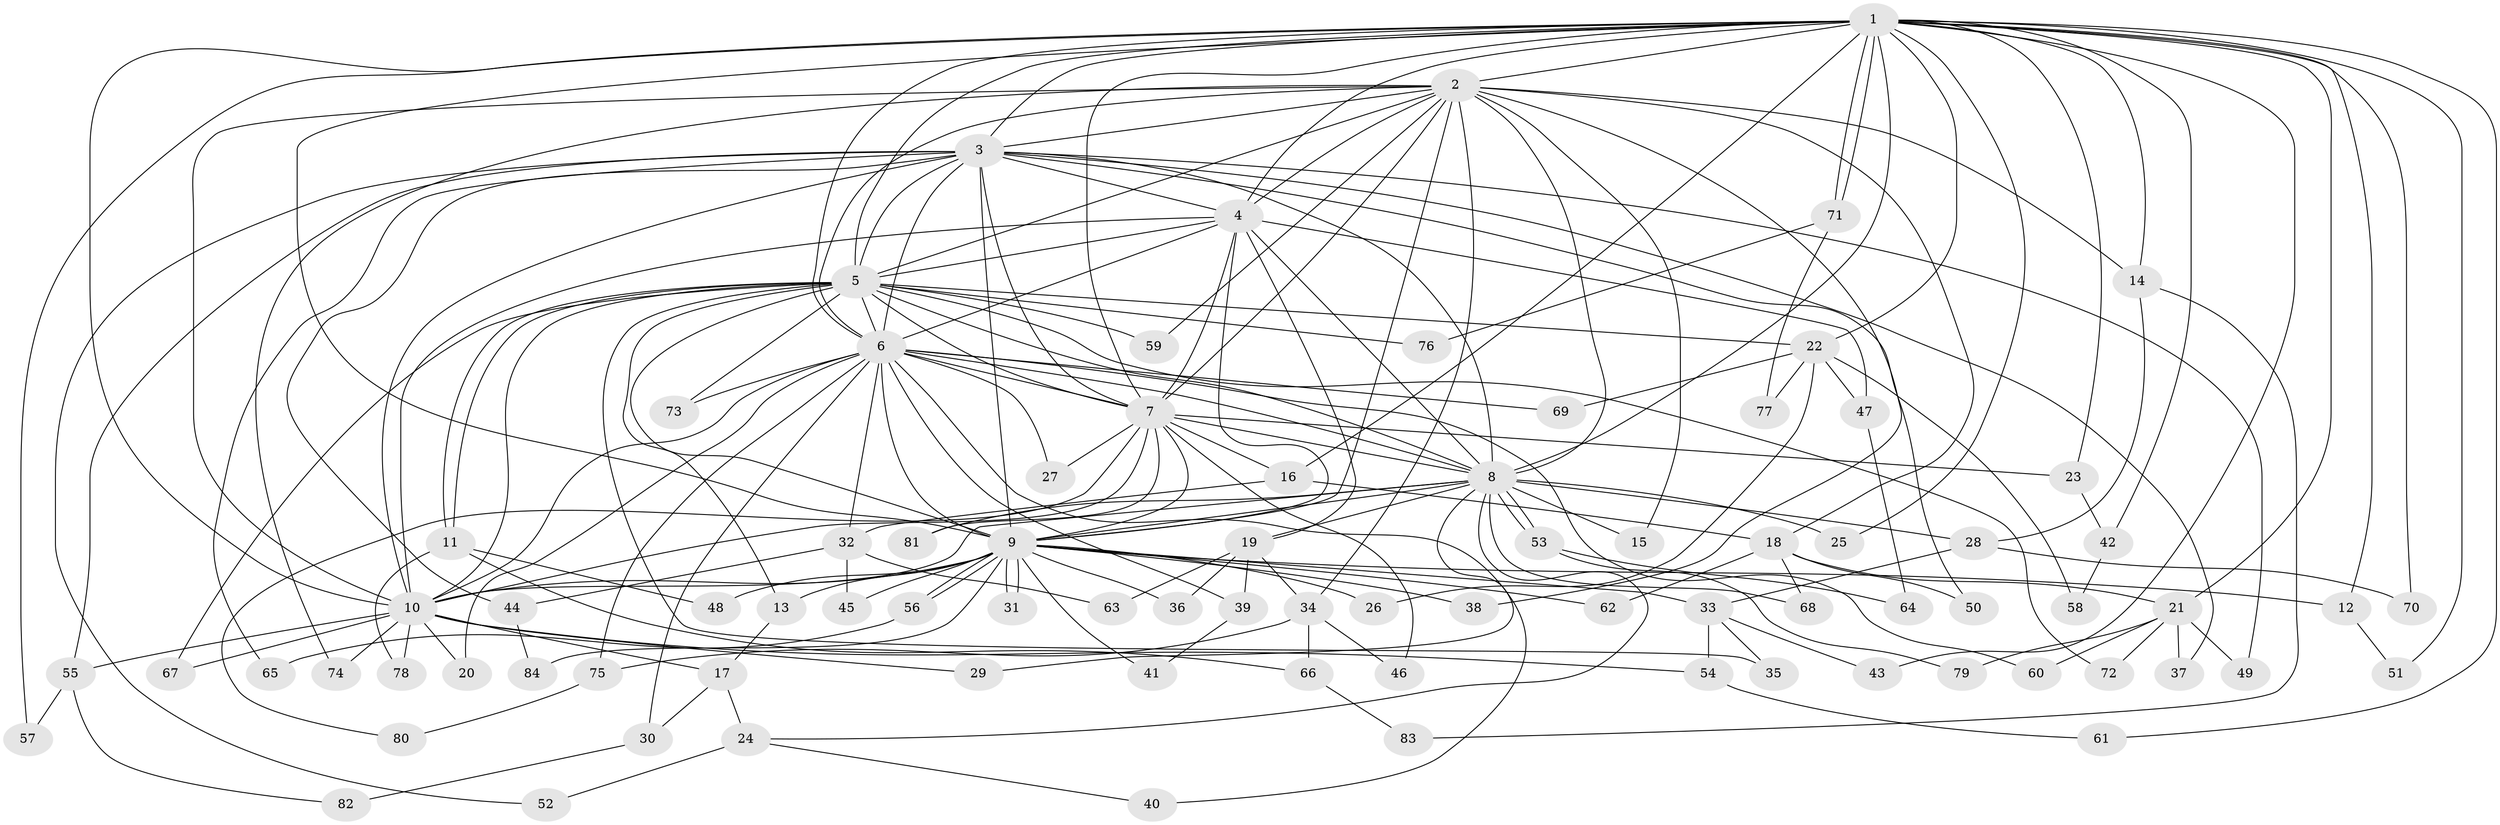 // coarse degree distribution, {23: 0.016129032258064516, 15: 0.016129032258064516, 16: 0.03225806451612903, 10: 0.016129032258064516, 17: 0.016129032258064516, 19: 0.016129032258064516, 14: 0.016129032258064516, 22: 0.03225806451612903, 5: 0.016129032258064516, 3: 0.11290322580645161, 4: 0.11290322580645161, 2: 0.4838709677419355, 7: 0.04838709677419355, 6: 0.04838709677419355, 1: 0.016129032258064516}
// Generated by graph-tools (version 1.1) at 2025/51/02/27/25 19:51:41]
// undirected, 84 vertices, 193 edges
graph export_dot {
graph [start="1"]
  node [color=gray90,style=filled];
  1;
  2;
  3;
  4;
  5;
  6;
  7;
  8;
  9;
  10;
  11;
  12;
  13;
  14;
  15;
  16;
  17;
  18;
  19;
  20;
  21;
  22;
  23;
  24;
  25;
  26;
  27;
  28;
  29;
  30;
  31;
  32;
  33;
  34;
  35;
  36;
  37;
  38;
  39;
  40;
  41;
  42;
  43;
  44;
  45;
  46;
  47;
  48;
  49;
  50;
  51;
  52;
  53;
  54;
  55;
  56;
  57;
  58;
  59;
  60;
  61;
  62;
  63;
  64;
  65;
  66;
  67;
  68;
  69;
  70;
  71;
  72;
  73;
  74;
  75;
  76;
  77;
  78;
  79;
  80;
  81;
  82;
  83;
  84;
  1 -- 2;
  1 -- 3;
  1 -- 4;
  1 -- 5;
  1 -- 6;
  1 -- 7;
  1 -- 8;
  1 -- 9;
  1 -- 10;
  1 -- 12;
  1 -- 14;
  1 -- 16;
  1 -- 21;
  1 -- 22;
  1 -- 23;
  1 -- 25;
  1 -- 42;
  1 -- 43;
  1 -- 51;
  1 -- 57;
  1 -- 61;
  1 -- 70;
  1 -- 71;
  1 -- 71;
  2 -- 3;
  2 -- 4;
  2 -- 5;
  2 -- 6;
  2 -- 7;
  2 -- 8;
  2 -- 9;
  2 -- 10;
  2 -- 14;
  2 -- 15;
  2 -- 18;
  2 -- 34;
  2 -- 38;
  2 -- 59;
  2 -- 74;
  3 -- 4;
  3 -- 5;
  3 -- 6;
  3 -- 7;
  3 -- 8;
  3 -- 9;
  3 -- 10;
  3 -- 37;
  3 -- 44;
  3 -- 49;
  3 -- 50;
  3 -- 52;
  3 -- 55;
  3 -- 65;
  4 -- 5;
  4 -- 6;
  4 -- 7;
  4 -- 8;
  4 -- 9;
  4 -- 10;
  4 -- 19;
  4 -- 47;
  5 -- 6;
  5 -- 7;
  5 -- 8;
  5 -- 9;
  5 -- 10;
  5 -- 11;
  5 -- 11;
  5 -- 13;
  5 -- 22;
  5 -- 35;
  5 -- 59;
  5 -- 67;
  5 -- 72;
  5 -- 73;
  5 -- 76;
  6 -- 7;
  6 -- 8;
  6 -- 9;
  6 -- 10;
  6 -- 20;
  6 -- 27;
  6 -- 30;
  6 -- 32;
  6 -- 39;
  6 -- 40;
  6 -- 60;
  6 -- 69;
  6 -- 73;
  6 -- 75;
  7 -- 8;
  7 -- 9;
  7 -- 10;
  7 -- 16;
  7 -- 23;
  7 -- 27;
  7 -- 46;
  7 -- 80;
  7 -- 81;
  8 -- 9;
  8 -- 10;
  8 -- 15;
  8 -- 19;
  8 -- 24;
  8 -- 25;
  8 -- 28;
  8 -- 29;
  8 -- 53;
  8 -- 53;
  8 -- 68;
  8 -- 81;
  9 -- 10;
  9 -- 12;
  9 -- 13;
  9 -- 26;
  9 -- 31;
  9 -- 31;
  9 -- 33;
  9 -- 36;
  9 -- 38;
  9 -- 41;
  9 -- 45;
  9 -- 48;
  9 -- 56;
  9 -- 56;
  9 -- 62;
  9 -- 84;
  10 -- 17;
  10 -- 20;
  10 -- 29;
  10 -- 54;
  10 -- 55;
  10 -- 67;
  10 -- 74;
  10 -- 78;
  11 -- 48;
  11 -- 66;
  11 -- 78;
  12 -- 51;
  13 -- 17;
  14 -- 28;
  14 -- 83;
  16 -- 18;
  16 -- 32;
  17 -- 24;
  17 -- 30;
  18 -- 21;
  18 -- 50;
  18 -- 62;
  18 -- 68;
  19 -- 34;
  19 -- 36;
  19 -- 39;
  19 -- 63;
  21 -- 37;
  21 -- 49;
  21 -- 60;
  21 -- 72;
  21 -- 79;
  22 -- 26;
  22 -- 47;
  22 -- 58;
  22 -- 69;
  22 -- 77;
  23 -- 42;
  24 -- 40;
  24 -- 52;
  28 -- 33;
  28 -- 70;
  30 -- 82;
  32 -- 44;
  32 -- 45;
  32 -- 63;
  33 -- 35;
  33 -- 43;
  33 -- 54;
  34 -- 46;
  34 -- 66;
  34 -- 75;
  39 -- 41;
  42 -- 58;
  44 -- 84;
  47 -- 64;
  53 -- 64;
  53 -- 79;
  54 -- 61;
  55 -- 57;
  55 -- 82;
  56 -- 65;
  66 -- 83;
  71 -- 76;
  71 -- 77;
  75 -- 80;
}

